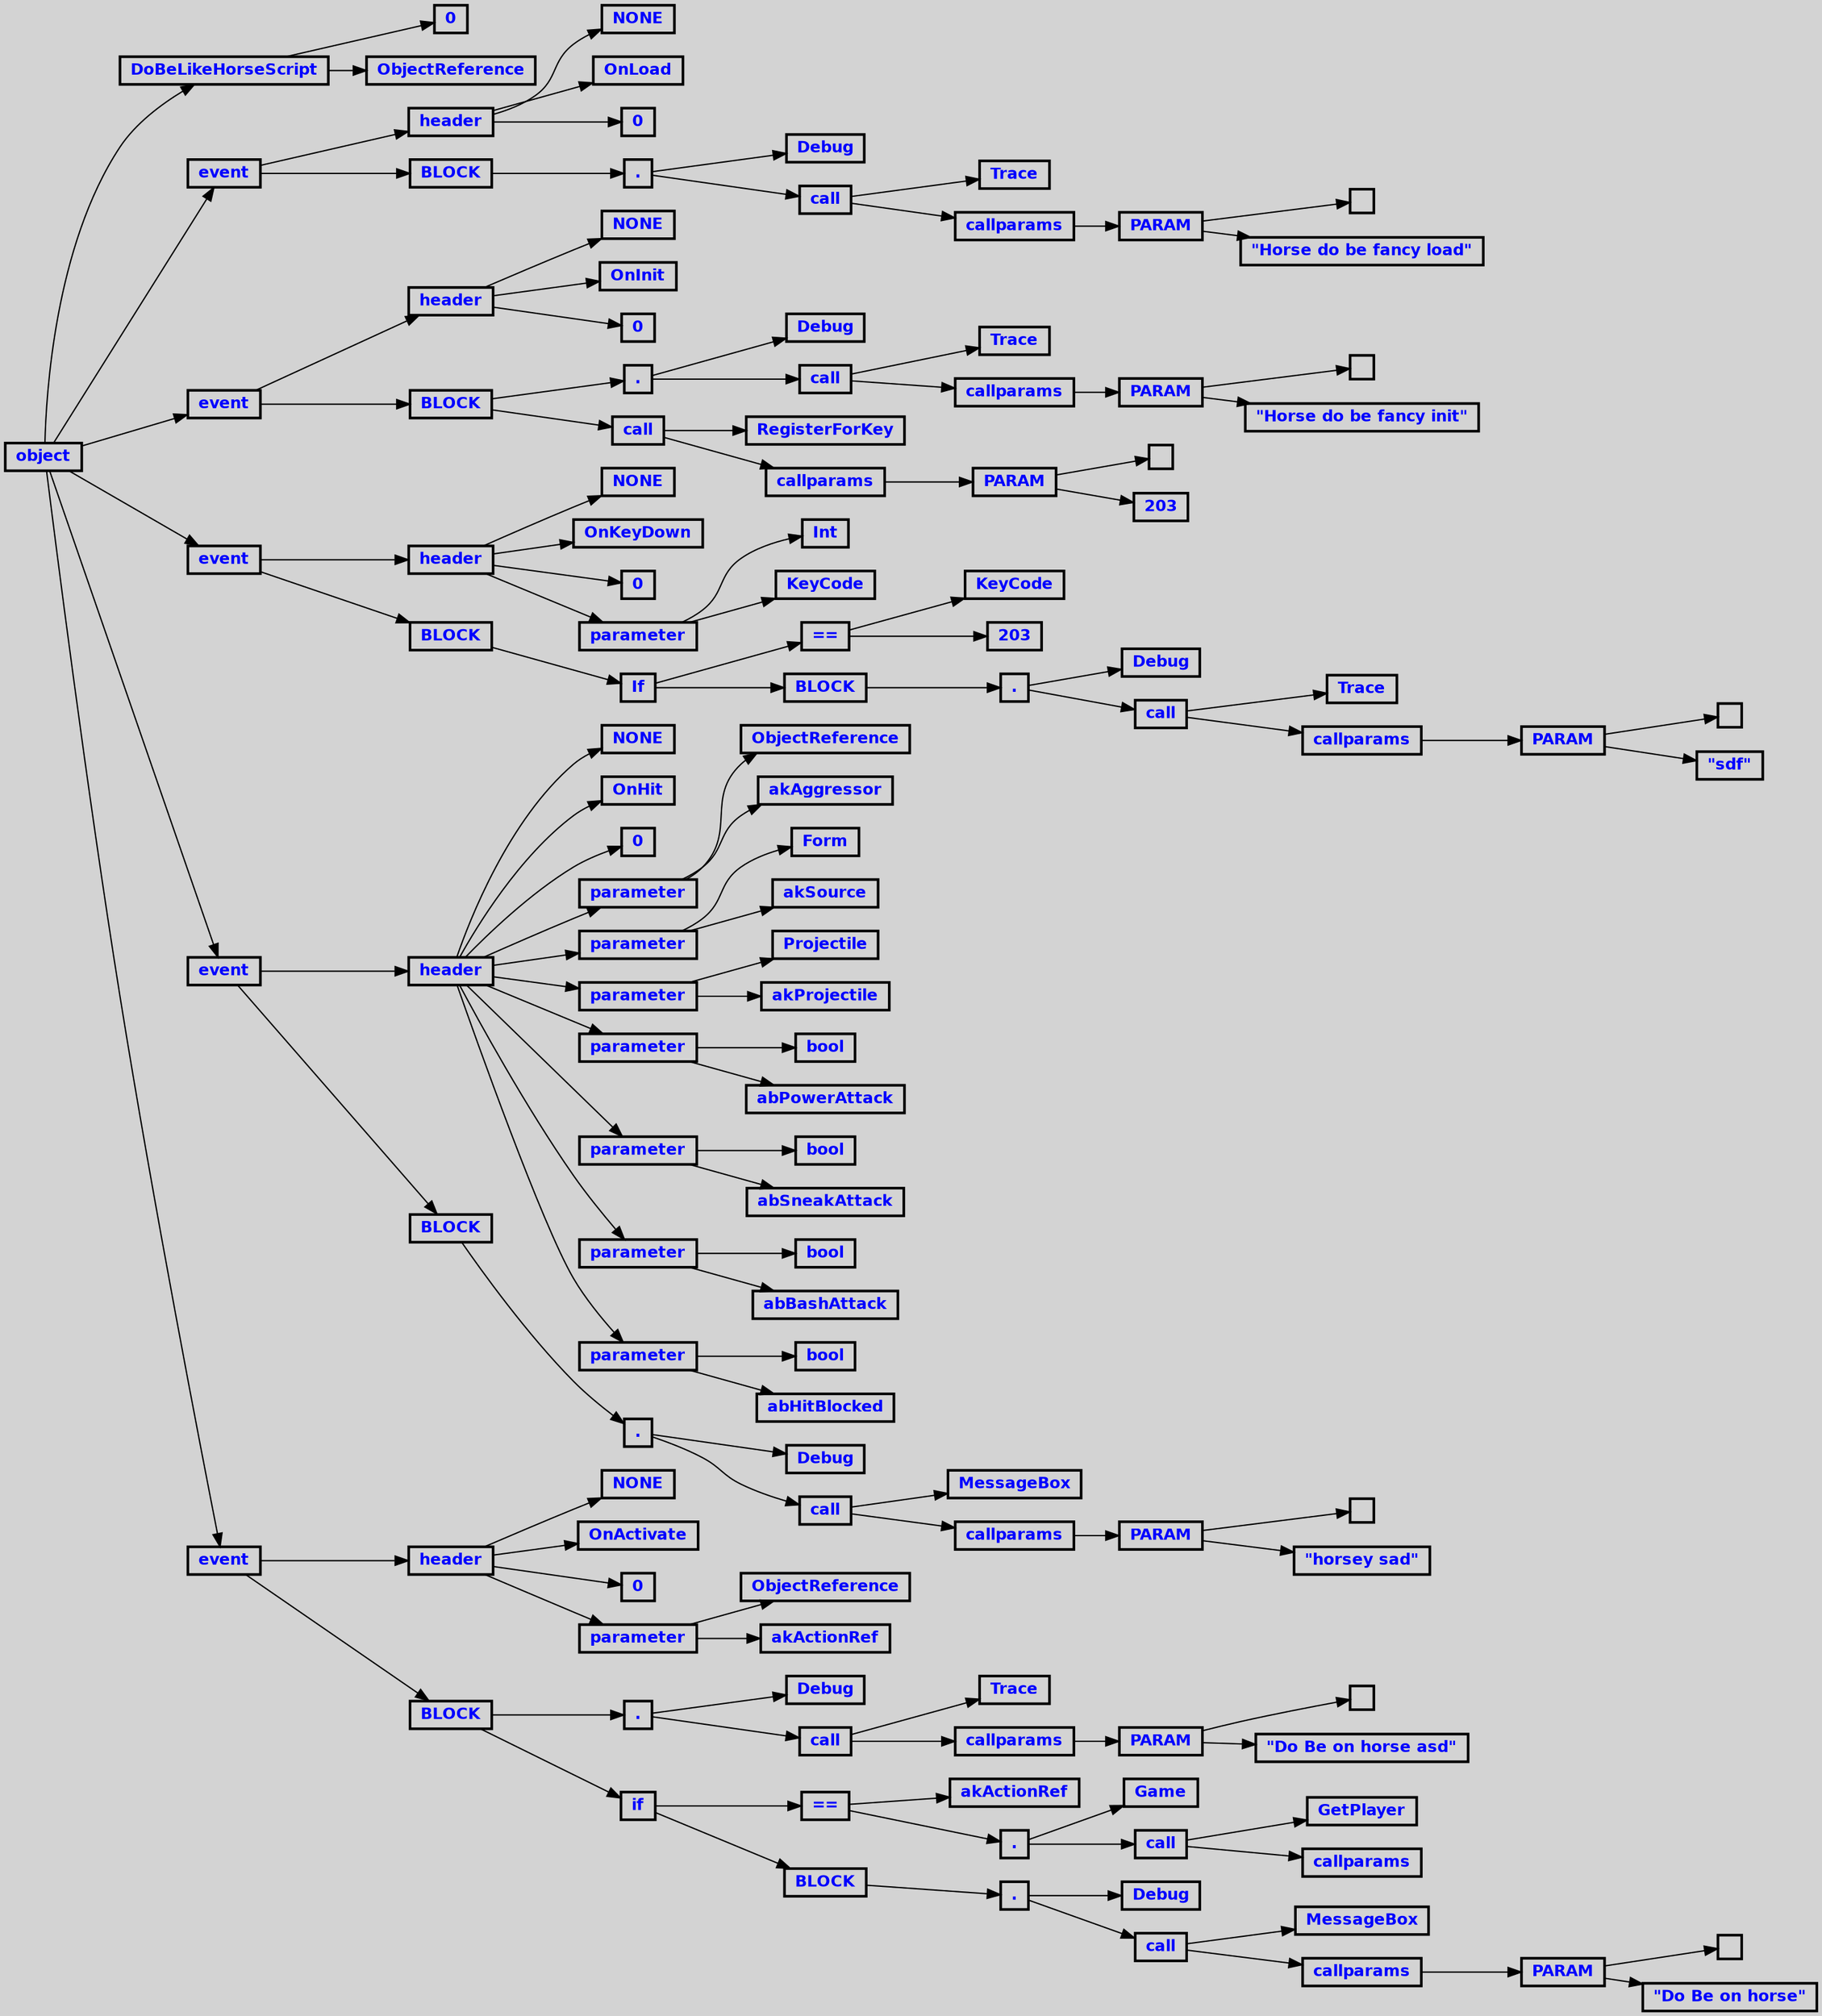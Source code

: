 digraph {
 ordering=out;
 ranksep=.4
 rankdir=LR
 bgcolor="lightgrey";
 node [shape=box, fixedsize=false, fontsize=12, fontname="Helvetica-bold", fontcolor="blue"
       width=.25, height=.25, color="black", style="bold"]
 n0 [label="object"];
 n1 [label="DoBeLikeHorseScript"];
 n1 [label="DoBeLikeHorseScript"];
 n2 [label="0"];
 n3 [label="ObjectReference"];
 n4 [label="event"];
 n4 [label="event"];
 n5 [label="header"];
 n5 [label="header"];
 n6 [label="NONE"];
 n7 [label="OnLoad"];
 n8 [label="0"];
 n9 [label="BLOCK"];
 n9 [label="BLOCK"];
 n10 [label="."];
 n10 [label="."];
 n11 [label="Debug"];
 n12 [label="call"];
 n12 [label="call"];
 n13 [label="Trace"];
 n14 [label="callparams"];
 n14 [label="callparams"];
 n15 [label="PARAM"];
 n15 [label="PARAM"];
 n16 [label=""];
 n17 [label="\"Horse do be fancy load\""];
 n18 [label="event"];
 n18 [label="event"];
 n19 [label="header"];
 n19 [label="header"];
 n20 [label="NONE"];
 n21 [label="OnInit"];
 n22 [label="0"];
 n23 [label="BLOCK"];
 n23 [label="BLOCK"];
 n24 [label="."];
 n24 [label="."];
 n25 [label="Debug"];
 n26 [label="call"];
 n26 [label="call"];
 n27 [label="Trace"];
 n28 [label="callparams"];
 n28 [label="callparams"];
 n29 [label="PARAM"];
 n29 [label="PARAM"];
 n30 [label=""];
 n31 [label="\"Horse do be fancy init\""];
 n32 [label="call"];
 n32 [label="call"];
 n33 [label="RegisterForKey"];
 n34 [label="callparams"];
 n34 [label="callparams"];
 n35 [label="PARAM"];
 n35 [label="PARAM"];
 n36 [label=""];
 n37 [label="203"];
 n38 [label="event"];
 n38 [label="event"];
 n39 [label="header"];
 n39 [label="header"];
 n40 [label="NONE"];
 n41 [label="OnKeyDown"];
 n42 [label="0"];
 n43 [label="parameter"];
 n43 [label="parameter"];
 n44 [label="Int"];
 n45 [label="KeyCode"];
 n46 [label="BLOCK"];
 n46 [label="BLOCK"];
 n47 [label="If"];
 n47 [label="If"];
 n48 [label="=="];
 n48 [label="=="];
 n49 [label="KeyCode"];
 n50 [label="203"];
 n51 [label="BLOCK"];
 n51 [label="BLOCK"];
 n52 [label="."];
 n52 [label="."];
 n53 [label="Debug"];
 n54 [label="call"];
 n54 [label="call"];
 n55 [label="Trace"];
 n56 [label="callparams"];
 n56 [label="callparams"];
 n57 [label="PARAM"];
 n57 [label="PARAM"];
 n58 [label=""];
 n59 [label="\"sdf\""];
 n60 [label="event"];
 n60 [label="event"];
 n61 [label="header"];
 n61 [label="header"];
 n62 [label="NONE"];
 n63 [label="OnHit"];
 n64 [label="0"];
 n65 [label="parameter"];
 n65 [label="parameter"];
 n66 [label="ObjectReference"];
 n67 [label="akAggressor"];
 n68 [label="parameter"];
 n68 [label="parameter"];
 n69 [label="Form"];
 n70 [label="akSource"];
 n71 [label="parameter"];
 n71 [label="parameter"];
 n72 [label="Projectile"];
 n73 [label="akProjectile"];
 n74 [label="parameter"];
 n74 [label="parameter"];
 n75 [label="bool"];
 n76 [label="abPowerAttack"];
 n77 [label="parameter"];
 n77 [label="parameter"];
 n78 [label="bool"];
 n79 [label="abSneakAttack"];
 n80 [label="parameter"];
 n80 [label="parameter"];
 n81 [label="bool"];
 n82 [label="abBashAttack"];
 n83 [label="parameter"];
 n83 [label="parameter"];
 n84 [label="bool"];
 n85 [label="abHitBlocked"];
 n86 [label="BLOCK"];
 n86 [label="BLOCK"];
 n87 [label="."];
 n87 [label="."];
 n88 [label="Debug"];
 n89 [label="call"];
 n89 [label="call"];
 n90 [label="MessageBox"];
 n91 [label="callparams"];
 n91 [label="callparams"];
 n92 [label="PARAM"];
 n92 [label="PARAM"];
 n93 [label=""];
 n94 [label="\"horsey sad\""];
 n95 [label="event"];
 n95 [label="event"];
 n96 [label="header"];
 n96 [label="header"];
 n97 [label="NONE"];
 n98 [label="OnActivate"];
 n99 [label="0"];
 n100 [label="parameter"];
 n100 [label="parameter"];
 n101 [label="ObjectReference"];
 n102 [label="akActionRef"];
 n103 [label="BLOCK"];
 n103 [label="BLOCK"];
 n104 [label="."];
 n104 [label="."];
 n105 [label="Debug"];
 n106 [label="call"];
 n106 [label="call"];
 n107 [label="Trace"];
 n108 [label="callparams"];
 n108 [label="callparams"];
 n109 [label="PARAM"];
 n109 [label="PARAM"];
 n110 [label=""];
 n111 [label="\"Do Be on horse asd\""];
 n112 [label="if"];
 n112 [label="if"];
 n113 [label="=="];
 n113 [label="=="];
 n114 [label="akActionRef"];
 n115 [label="."];
 n115 [label="."];
 n116 [label="Game"];
 n117 [label="call"];
 n117 [label="call"];
 n118 [label="GetPlayer"];
 n119 [label="callparams"];
 n120 [label="BLOCK"];
 n120 [label="BLOCK"];
 n121 [label="."];
 n121 [label="."];
 n122 [label="Debug"];
 n123 [label="call"];
 n123 [label="call"];
 n124 [label="MessageBox"];
 n125 [label="callparams"];
 n125 [label="callparams"];
 n126 [label="PARAM"];
 n126 [label="PARAM"];
 n127 [label=""];
 n128 [label="\"Do Be on horse\""];

 n0 -> n1 // "object" -> "DoBeLikeHorseScript"
 n1 -> n2 // "DoBeLikeHorseScript" -> "0"
 n1 -> n3 // "DoBeLikeHorseScript" -> "ObjectReference"
 n0 -> n4 // "object" -> "event"
 n4 -> n5 // "event" -> "header"
 n5 -> n6 // "header" -> "NONE"
 n5 -> n7 // "header" -> "OnLoad"
 n5 -> n8 // "header" -> "0"
 n4 -> n9 // "event" -> "BLOCK"
 n9 -> n10 // "BLOCK" -> "."
 n10 -> n11 // "." -> "Debug"
 n10 -> n12 // "." -> "call"
 n12 -> n13 // "call" -> "Trace"
 n12 -> n14 // "call" -> "callparams"
 n14 -> n15 // "callparams" -> "PARAM"
 n15 -> n16 // "PARAM" -> ""
 n15 -> n17 // "PARAM" -> ""Horse do be fancy load""
 n0 -> n18 // "object" -> "event"
 n18 -> n19 // "event" -> "header"
 n19 -> n20 // "header" -> "NONE"
 n19 -> n21 // "header" -> "OnInit"
 n19 -> n22 // "header" -> "0"
 n18 -> n23 // "event" -> "BLOCK"
 n23 -> n24 // "BLOCK" -> "."
 n24 -> n25 // "." -> "Debug"
 n24 -> n26 // "." -> "call"
 n26 -> n27 // "call" -> "Trace"
 n26 -> n28 // "call" -> "callparams"
 n28 -> n29 // "callparams" -> "PARAM"
 n29 -> n30 // "PARAM" -> ""
 n29 -> n31 // "PARAM" -> ""Horse do be fancy init""
 n23 -> n32 // "BLOCK" -> "call"
 n32 -> n33 // "call" -> "RegisterForKey"
 n32 -> n34 // "call" -> "callparams"
 n34 -> n35 // "callparams" -> "PARAM"
 n35 -> n36 // "PARAM" -> ""
 n35 -> n37 // "PARAM" -> "203"
 n0 -> n38 // "object" -> "event"
 n38 -> n39 // "event" -> "header"
 n39 -> n40 // "header" -> "NONE"
 n39 -> n41 // "header" -> "OnKeyDown"
 n39 -> n42 // "header" -> "0"
 n39 -> n43 // "header" -> "parameter"
 n43 -> n44 // "parameter" -> "Int"
 n43 -> n45 // "parameter" -> "KeyCode"
 n38 -> n46 // "event" -> "BLOCK"
 n46 -> n47 // "BLOCK" -> "If"
 n47 -> n48 // "If" -> "=="
 n48 -> n49 // "==" -> "KeyCode"
 n48 -> n50 // "==" -> "203"
 n47 -> n51 // "If" -> "BLOCK"
 n51 -> n52 // "BLOCK" -> "."
 n52 -> n53 // "." -> "Debug"
 n52 -> n54 // "." -> "call"
 n54 -> n55 // "call" -> "Trace"
 n54 -> n56 // "call" -> "callparams"
 n56 -> n57 // "callparams" -> "PARAM"
 n57 -> n58 // "PARAM" -> ""
 n57 -> n59 // "PARAM" -> ""sdf""
 n0 -> n60 // "object" -> "event"
 n60 -> n61 // "event" -> "header"
 n61 -> n62 // "header" -> "NONE"
 n61 -> n63 // "header" -> "OnHit"
 n61 -> n64 // "header" -> "0"
 n61 -> n65 // "header" -> "parameter"
 n65 -> n66 // "parameter" -> "ObjectReference"
 n65 -> n67 // "parameter" -> "akAggressor"
 n61 -> n68 // "header" -> "parameter"
 n68 -> n69 // "parameter" -> "Form"
 n68 -> n70 // "parameter" -> "akSource"
 n61 -> n71 // "header" -> "parameter"
 n71 -> n72 // "parameter" -> "Projectile"
 n71 -> n73 // "parameter" -> "akProjectile"
 n61 -> n74 // "header" -> "parameter"
 n74 -> n75 // "parameter" -> "bool"
 n74 -> n76 // "parameter" -> "abPowerAttack"
 n61 -> n77 // "header" -> "parameter"
 n77 -> n78 // "parameter" -> "bool"
 n77 -> n79 // "parameter" -> "abSneakAttack"
 n61 -> n80 // "header" -> "parameter"
 n80 -> n81 // "parameter" -> "bool"
 n80 -> n82 // "parameter" -> "abBashAttack"
 n61 -> n83 // "header" -> "parameter"
 n83 -> n84 // "parameter" -> "bool"
 n83 -> n85 // "parameter" -> "abHitBlocked"
 n60 -> n86 // "event" -> "BLOCK"
 n86 -> n87 // "BLOCK" -> "."
 n87 -> n88 // "." -> "Debug"
 n87 -> n89 // "." -> "call"
 n89 -> n90 // "call" -> "MessageBox"
 n89 -> n91 // "call" -> "callparams"
 n91 -> n92 // "callparams" -> "PARAM"
 n92 -> n93 // "PARAM" -> ""
 n92 -> n94 // "PARAM" -> ""horsey sad""
 n0 -> n95 // "object" -> "event"
 n95 -> n96 // "event" -> "header"
 n96 -> n97 // "header" -> "NONE"
 n96 -> n98 // "header" -> "OnActivate"
 n96 -> n99 // "header" -> "0"
 n96 -> n100 // "header" -> "parameter"
 n100 -> n101 // "parameter" -> "ObjectReference"
 n100 -> n102 // "parameter" -> "akActionRef"
 n95 -> n103 // "event" -> "BLOCK"
 n103 -> n104 // "BLOCK" -> "."
 n104 -> n105 // "." -> "Debug"
 n104 -> n106 // "." -> "call"
 n106 -> n107 // "call" -> "Trace"
 n106 -> n108 // "call" -> "callparams"
 n108 -> n109 // "callparams" -> "PARAM"
 n109 -> n110 // "PARAM" -> ""
 n109 -> n111 // "PARAM" -> ""Do Be on horse asd""
 n103 -> n112 // "BLOCK" -> "if"
 n112 -> n113 // "if" -> "=="
 n113 -> n114 // "==" -> "akActionRef"
 n113 -> n115 // "==" -> "."
 n115 -> n116 // "." -> "Game"
 n115 -> n117 // "." -> "call"
 n117 -> n118 // "call" -> "GetPlayer"
 n117 -> n119 // "call" -> "callparams"
 n112 -> n120 // "if" -> "BLOCK"
 n120 -> n121 // "BLOCK" -> "."
 n121 -> n122 // "." -> "Debug"
 n121 -> n123 // "." -> "call"
 n123 -> n124 // "call" -> "MessageBox"
 n123 -> n125 // "call" -> "callparams"
 n125 -> n126 // "callparams" -> "PARAM"
 n126 -> n127 // "PARAM" -> ""
 n126 -> n128 // "PARAM" -> ""Do Be on horse""

}
